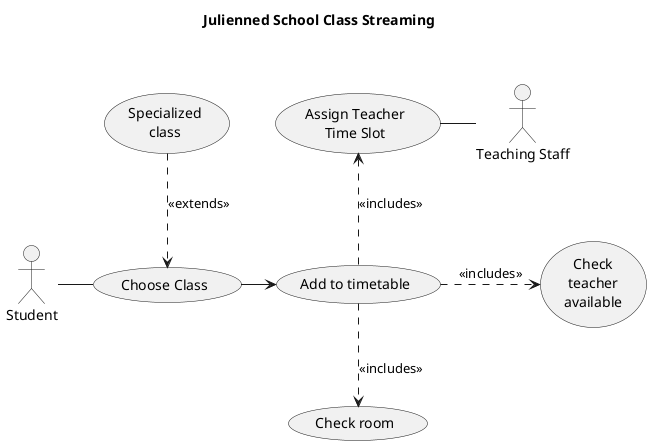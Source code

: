 @startuml

title : Julienned School Class Streaming\n\n

'actors
:Teaching Staff: as teacher
:Student: as student

'usecases
(Choose Class) as choose
(Specialized\nclass) as chooseS
(Add to timetable) as add
(Check room) as checkR
(Check\nteacher\navailable) as checkTeach
(Assign Teacher\nTime Slot) as assign

student-choose
choose->add
chooseS-down.>choose : <<extends>>

add-down.>checkR : <<includes>>
add.>checkTeach : <<includes>>
add-up.>assign : <<includes>>
assign-teacher

@enduml